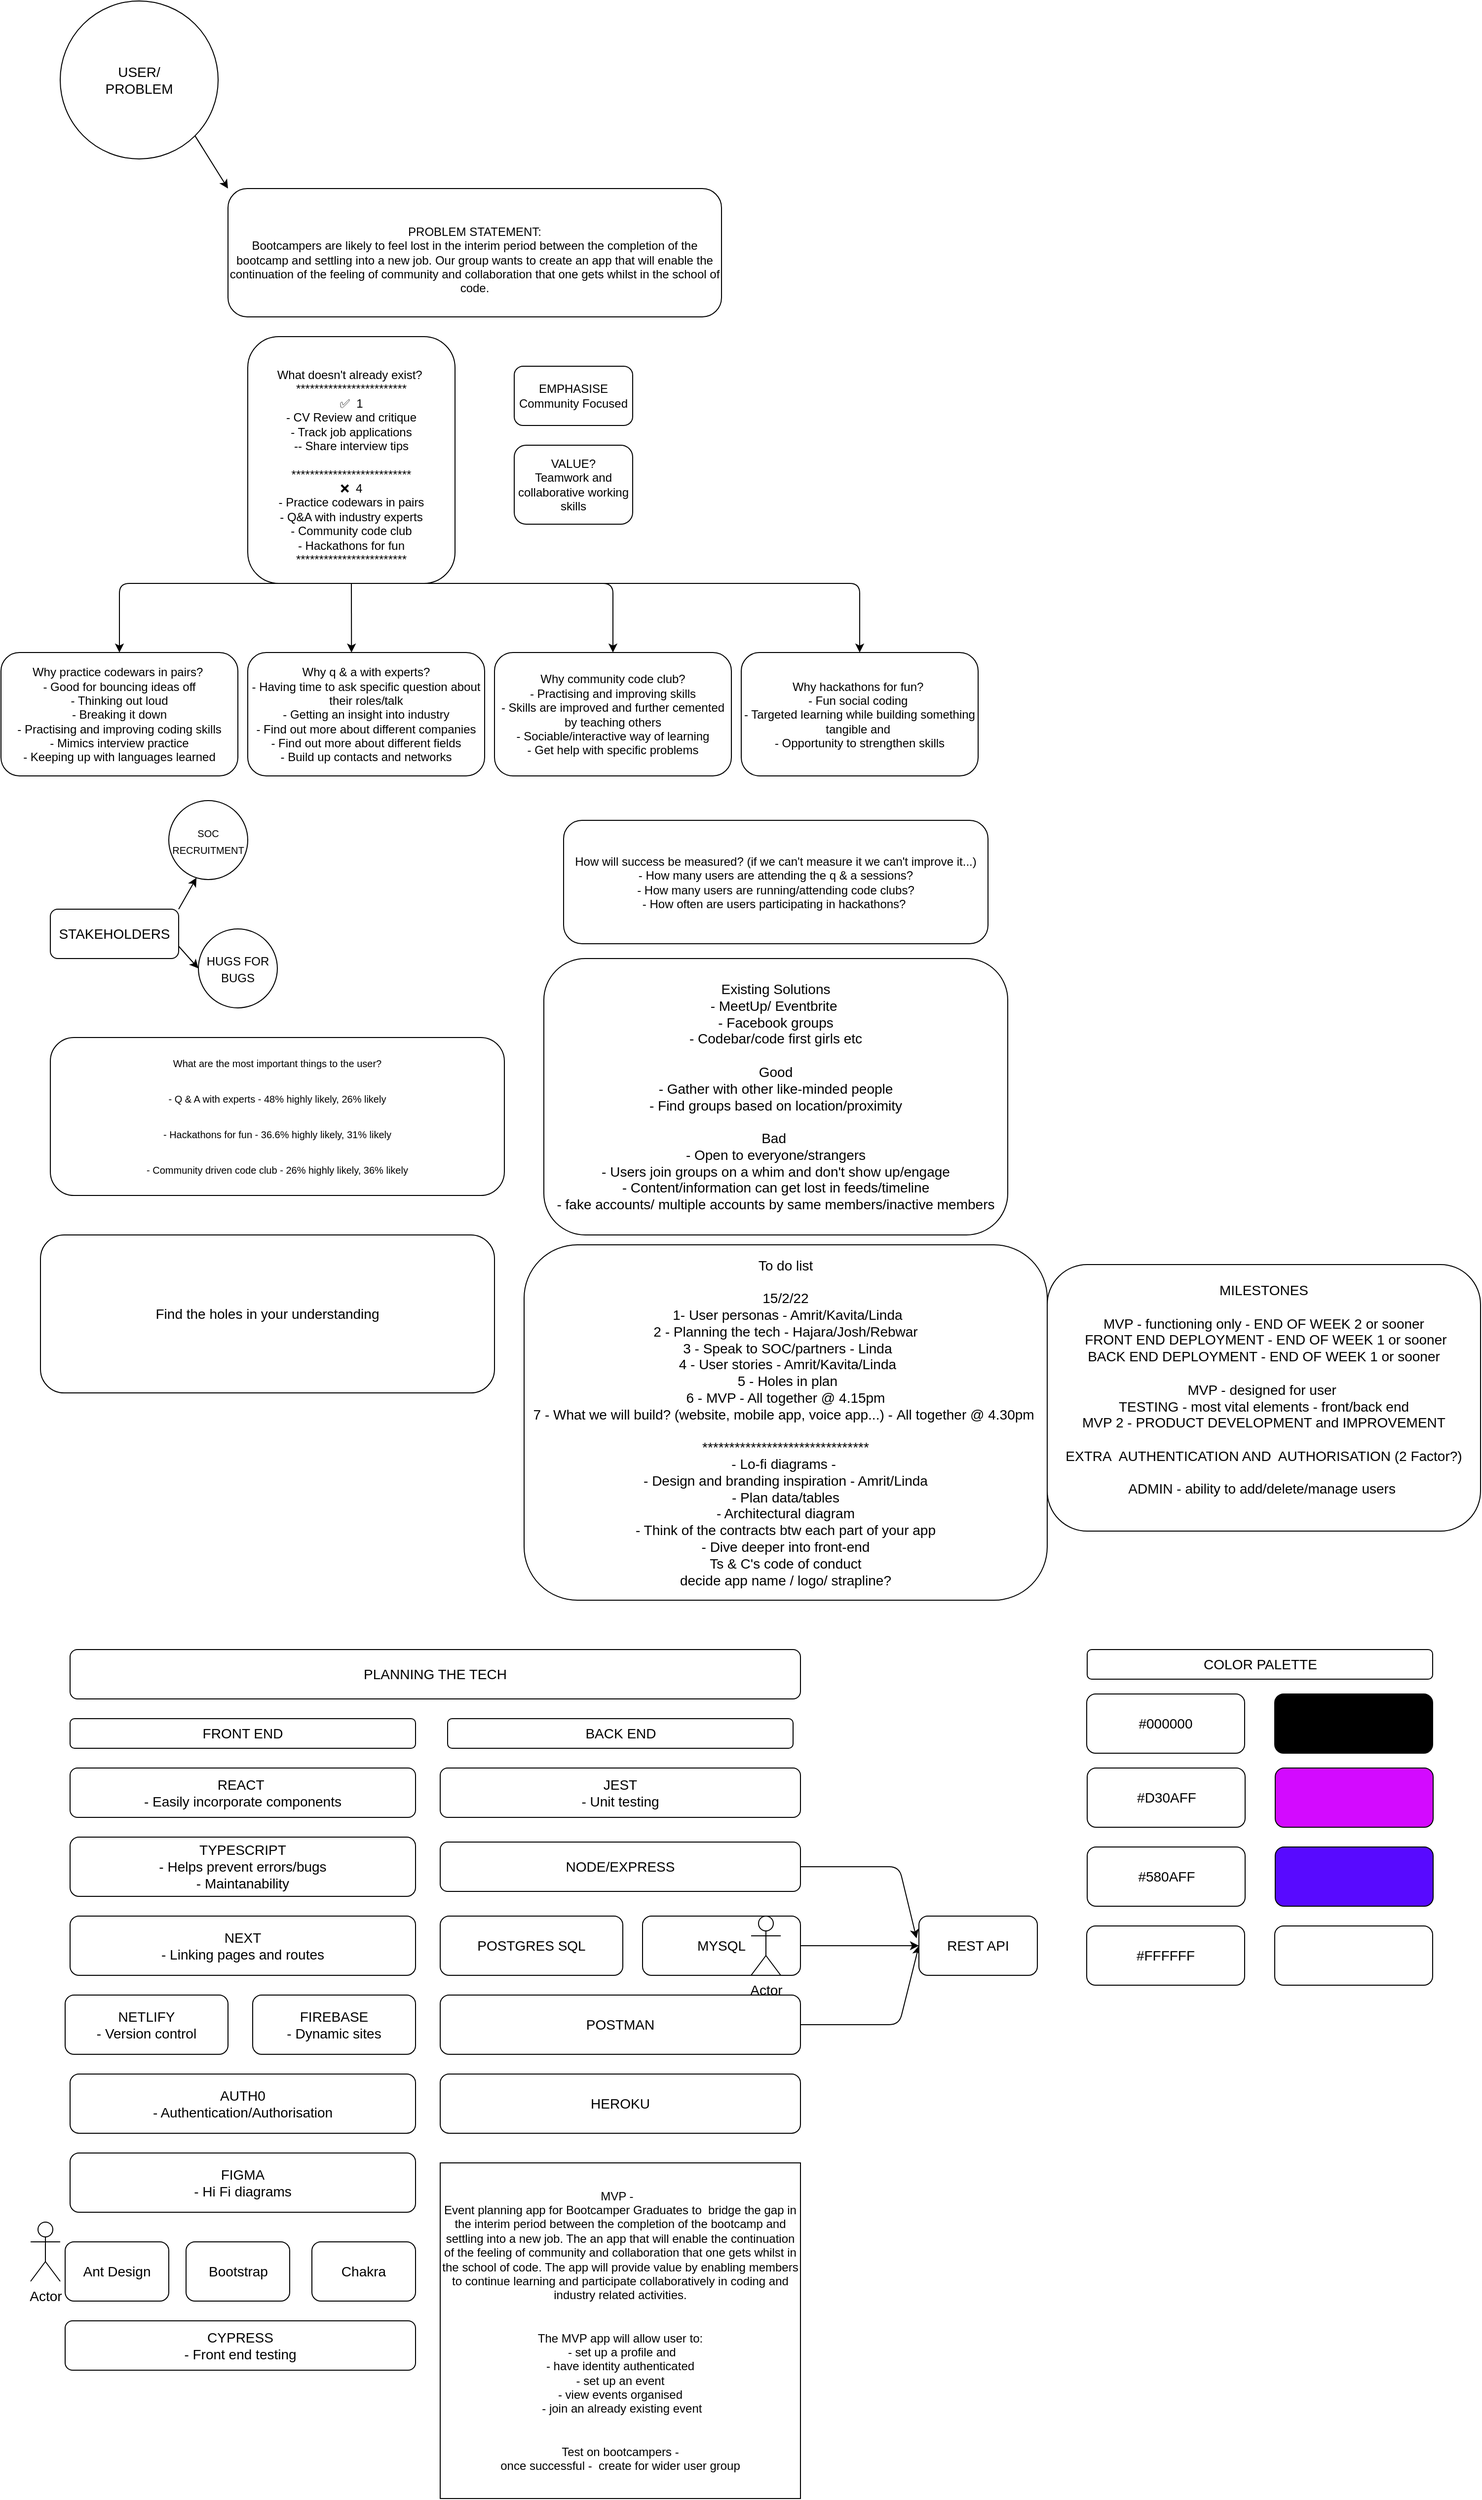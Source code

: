 <mxfile>
    <diagram id="tE0pKnJeG2X2ftlu6iPr" name="Page-1">
        <mxGraphModel dx="3060" dy="1927" grid="1" gridSize="10" guides="1" tooltips="1" connect="1" arrows="1" fold="1" page="1" pageScale="1" pageWidth="827" pageHeight="1169" math="0" shadow="0">
            <root>
                <mxCell id="0"/>
                <mxCell id="1" parent="0"/>
                <mxCell id="20" style="edgeStyle=none;html=1;exitX=1;exitY=1;exitDx=0;exitDy=0;entryX=0;entryY=0;entryDx=0;entryDy=0;fontSize=14;" parent="1" source="3" target="8" edge="1">
                    <mxGeometry relative="1" as="geometry"/>
                </mxCell>
                <mxCell id="3" value="&lt;font style=&quot;font-size: 14px&quot;&gt;USER/&lt;br&gt;PROBLEM&lt;/font&gt;" style="ellipse;whiteSpace=wrap;html=1;aspect=fixed;" parent="1" vertex="1">
                    <mxGeometry x="40" y="-70" width="160" height="160" as="geometry"/>
                </mxCell>
                <mxCell id="22" style="edgeStyle=none;html=1;exitX=0.75;exitY=1;exitDx=0;exitDy=0;entryX=0.5;entryY=0;entryDx=0;entryDy=0;fontSize=14;" parent="1" source="5" target="19" edge="1">
                    <mxGeometry relative="1" as="geometry">
                        <Array as="points">
                            <mxPoint x="850" y="520"/>
                        </Array>
                    </mxGeometry>
                </mxCell>
                <mxCell id="24" style="edgeStyle=none;html=1;exitX=0.5;exitY=1;exitDx=0;exitDy=0;entryX=0.438;entryY=0;entryDx=0;entryDy=0;entryPerimeter=0;fontSize=14;" parent="1" source="5" target="17" edge="1">
                    <mxGeometry relative="1" as="geometry"/>
                </mxCell>
                <mxCell id="25" style="edgeStyle=none;html=1;exitX=0.75;exitY=1;exitDx=0;exitDy=0;entryX=0.5;entryY=0;entryDx=0;entryDy=0;fontSize=14;" parent="1" source="5" target="18" edge="1">
                    <mxGeometry relative="1" as="geometry">
                        <Array as="points">
                            <mxPoint x="600" y="520"/>
                        </Array>
                    </mxGeometry>
                </mxCell>
                <mxCell id="26" style="edgeStyle=none;html=1;exitX=0.25;exitY=1;exitDx=0;exitDy=0;entryX=0.5;entryY=0;entryDx=0;entryDy=0;fontSize=14;" parent="1" source="5" target="16" edge="1">
                    <mxGeometry relative="1" as="geometry">
                        <Array as="points">
                            <mxPoint x="100" y="520"/>
                        </Array>
                    </mxGeometry>
                </mxCell>
                <mxCell id="5" value="&lt;br&gt;What doesn't already exist?&amp;nbsp;&lt;br&gt;************************&lt;br&gt;✅&amp;nbsp; 1&lt;br&gt;- CV Review and critique&lt;br&gt;- Track job applications&lt;br&gt;-- Share interview tips&lt;br&gt;&lt;br&gt;**************************&lt;br&gt;❌&amp;nbsp; 4&lt;br&gt;- Practice codewars in pairs&lt;br&gt;- Q&amp;amp;A with industry experts&lt;br&gt;- Community code club&lt;br&gt;- Hackathons for fun&lt;br&gt;************************" style="rounded=1;whiteSpace=wrap;html=1;" parent="1" vertex="1">
                    <mxGeometry x="230" y="270" width="210" height="250" as="geometry"/>
                </mxCell>
                <mxCell id="6" value="EMPHASISE&lt;br&gt;Community Focused" style="rounded=1;whiteSpace=wrap;html=1;" parent="1" vertex="1">
                    <mxGeometry x="500" y="300" width="120" height="60" as="geometry"/>
                </mxCell>
                <mxCell id="7" value="VALUE?&lt;br&gt;Teamwork and collaborative working skills" style="rounded=1;whiteSpace=wrap;html=1;" parent="1" vertex="1">
                    <mxGeometry x="500" y="380" width="120" height="80" as="geometry"/>
                </mxCell>
                <mxCell id="8" value="&lt;br&gt;&lt;span&gt;PROBLEM STATEMENT:&lt;/span&gt;&lt;br&gt;Bootcampers are likely to feel lost in the interim period between the completion of the bootcamp and settling into a new job. Our group wants to create an app that will enable the continuation of the feeling of community and collaboration that one gets whilst in the school of code." style="rounded=1;whiteSpace=wrap;html=1;" parent="1" vertex="1">
                    <mxGeometry x="210" y="120" width="500" height="130" as="geometry"/>
                </mxCell>
                <mxCell id="16" value="Why practice codewars in pairs?&amp;nbsp;&lt;br&gt;- Good for bouncing ideas off&lt;br&gt;- Thinking out loud&lt;br&gt;- Breaking it down&lt;br&gt;- Practising and improving coding skills&lt;br&gt;- Mimics interview practice&lt;br&gt;- Keeping up with languages learned" style="rounded=1;whiteSpace=wrap;html=1;" parent="1" vertex="1">
                    <mxGeometry x="-20" y="590" width="240" height="125" as="geometry"/>
                </mxCell>
                <mxCell id="17" value="Why q &amp;amp; a with experts?&lt;br&gt;- Having time to ask specific question about their roles/talk&lt;br&gt;- Getting an insight into industry&lt;br&gt;- Find out more about different companies&lt;br&gt;- Find out more about different fields&lt;br&gt;- Build up contacts and networks" style="rounded=1;whiteSpace=wrap;html=1;" parent="1" vertex="1">
                    <mxGeometry x="230" y="590" width="240" height="125" as="geometry"/>
                </mxCell>
                <mxCell id="18" value="Why community code club?&lt;br&gt;- Practising and improving skills&lt;br&gt;- Skills are improved and further cemented by teaching others&lt;br&gt;- Sociable/interactive way of learning&lt;br&gt;- Get help with specific problems" style="rounded=1;whiteSpace=wrap;html=1;" parent="1" vertex="1">
                    <mxGeometry x="480" y="590" width="240" height="125" as="geometry"/>
                </mxCell>
                <mxCell id="19" value="Why hackathons for fun?&amp;nbsp;&lt;br&gt;- Fun social coding&amp;nbsp;&lt;br&gt;- Targeted learning while building something tangible and&amp;nbsp;&lt;br&gt;- Opportunity to strengthen skills" style="rounded=1;whiteSpace=wrap;html=1;" parent="1" vertex="1">
                    <mxGeometry x="730" y="590" width="240" height="125" as="geometry"/>
                </mxCell>
                <mxCell id="31" style="edgeStyle=none;html=1;exitX=1;exitY=0;exitDx=0;exitDy=0;entryX=0.351;entryY=0.977;entryDx=0;entryDy=0;entryPerimeter=0;fontSize=14;" parent="1" source="27" target="28" edge="1">
                    <mxGeometry relative="1" as="geometry"/>
                </mxCell>
                <mxCell id="32" style="edgeStyle=none;html=1;exitX=1;exitY=0.75;exitDx=0;exitDy=0;entryX=0;entryY=0.5;entryDx=0;entryDy=0;fontSize=14;" parent="1" source="27" target="29" edge="1">
                    <mxGeometry relative="1" as="geometry"/>
                </mxCell>
                <mxCell id="27" value="STAKEHOLDERS" style="rounded=1;whiteSpace=wrap;html=1;fontSize=14;" parent="1" vertex="1">
                    <mxGeometry x="30" y="850" width="130" height="50" as="geometry"/>
                </mxCell>
                <mxCell id="28" value="&lt;font style=&quot;font-size: 10px&quot;&gt;SOC RECRUITMENT&lt;/font&gt;" style="ellipse;whiteSpace=wrap;html=1;aspect=fixed;fontSize=14;" parent="1" vertex="1">
                    <mxGeometry x="150" y="740" width="80" height="80" as="geometry"/>
                </mxCell>
                <mxCell id="29" value="&lt;font style=&quot;font-size: 12px&quot;&gt;HUGS FOR BUGS&lt;/font&gt;" style="ellipse;whiteSpace=wrap;html=1;aspect=fixed;fontSize=14;" parent="1" vertex="1">
                    <mxGeometry x="180" y="870" width="80" height="80" as="geometry"/>
                </mxCell>
                <mxCell id="34" value="How will success be measured? (if we can't measure it we can't improve it...)&lt;br&gt;- How many users are attending the q &amp;amp; a sessions?&lt;br&gt;- How many users are running/attending code clubs?&lt;br&gt;- How often are users participating in hackathons?&amp;nbsp;" style="rounded=1;whiteSpace=wrap;html=1;" parent="1" vertex="1">
                    <mxGeometry x="550" y="760" width="430" height="125" as="geometry"/>
                </mxCell>
                <mxCell id="35" value="Existing Solutions&lt;br&gt;- MeetUp/ Eventbrite&amp;nbsp;&lt;br&gt;- Facebook groups&lt;br&gt;- Codebar/code first girls etc&lt;br&gt;&lt;br&gt;Good&lt;br&gt;- Gather with other like-minded people&lt;br&gt;- Find groups based on location/proximity&lt;br&gt;&lt;br&gt;Bad&amp;nbsp;&lt;br&gt;- Open to everyone/strangers&lt;br&gt;- Users join groups on a whim and don't show up/engage&lt;br&gt;- Content/information can get lost in feeds/timeline&lt;br&gt;- fake accounts/ multiple accounts by same members/inactive members" style="rounded=1;whiteSpace=wrap;html=1;fontSize=14;" parent="1" vertex="1">
                    <mxGeometry x="530" y="900" width="470" height="280" as="geometry"/>
                </mxCell>
                <mxCell id="37" value="What are the most important things to the user?&lt;br&gt;&amp;nbsp;&lt;br&gt;&lt;br&gt;- Q &amp;amp; A with experts - 48% highly likely, 26% likely&lt;br&gt;&lt;br&gt;&lt;br&gt;- Hackathons for fun - 36.6% highly likely, 31% likely&lt;br&gt;&lt;br&gt;&lt;br&gt;- Community driven code club - 26% highly likely, 36% likely" style="rounded=1;whiteSpace=wrap;html=1;fontSize=10;" parent="1" vertex="1">
                    <mxGeometry x="30" y="980" width="460" height="160" as="geometry"/>
                </mxCell>
                <mxCell id="38" value="&lt;font style=&quot;font-size: 14px&quot;&gt;Find the holes in your understanding&lt;/font&gt;" style="rounded=1;whiteSpace=wrap;html=1;fontSize=10;" parent="1" vertex="1">
                    <mxGeometry x="20" y="1180" width="460" height="160" as="geometry"/>
                </mxCell>
                <mxCell id="39" value="To do list&lt;br&gt;&lt;br&gt;15/2/22&lt;br&gt;&amp;nbsp;1- User personas - Amrit/Kavita/Linda&lt;br&gt;2 - Planning the tech - Hajara/Josh/Rebwar&lt;br&gt;&amp;nbsp;3 - Speak to SOC/partners - Linda&lt;br&gt;&amp;nbsp;4 - User stories - Amrit/Kavita/Linda&lt;br&gt;&amp;nbsp;5 - Holes in plan&lt;br&gt;6 - MVP - All together @ 4.15pm&lt;br&gt;7 - What we will build? (website, mobile app, voice app...) -&amp;nbsp;All together @ 4.30pm&amp;nbsp;&lt;br&gt;&amp;nbsp;&lt;br&gt;*******************************&lt;br&gt;- Lo-fi diagrams -&amp;nbsp;&lt;br&gt;- Design and branding inspiration - Amrit/Linda&lt;br&gt;- Plan data/tables&lt;br&gt;- Architectural diagram&lt;br&gt;- Think of the contracts btw each part of your app&lt;br&gt;- Dive deeper into front-end&lt;br&gt;Ts &amp;amp; C's code of conduct&lt;br&gt;decide app name / logo/ strapline?" style="rounded=1;whiteSpace=wrap;html=1;fontSize=14;" parent="1" vertex="1">
                    <mxGeometry x="510" y="1190" width="530" height="360" as="geometry"/>
                </mxCell>
                <mxCell id="AnvaBn-kyIvDwreXPjd7-39" value="MVP -&amp;nbsp;&amp;nbsp;&lt;br&gt;Event planning app for Bootcamper Graduates to&amp;nbsp; bridge the gap in the interim period between the completion of the bootcamp and settling into a new job. The an app that will enable the continuation of the feeling of community and collaboration that one gets whilst in the school of code. The app will provide value by enabling members to continue learning and participate collaboratively in coding and industry related activities.&lt;br&gt;&lt;br&gt;&lt;br&gt;The MVP app will allow user to:&lt;br&gt;&amp;nbsp;- set up a profile and &lt;br&gt;- have identity authenticated &lt;br&gt;- set up an event&lt;br&gt;- view events organised&lt;br&gt;&amp;nbsp;- join an already existing event&lt;br&gt;&lt;br&gt;&lt;br&gt;Test on bootcampers - &lt;br&gt;once successful -&amp;nbsp; create for wider user group" style="whiteSpace=wrap;html=1;" vertex="1" parent="1">
                    <mxGeometry x="425" y="2120" width="365" height="340" as="geometry"/>
                </mxCell>
                <mxCell id="40" value="PLANNING THE TECH" style="rounded=1;whiteSpace=wrap;html=1;fontSize=14;" parent="1" vertex="1">
                    <mxGeometry x="50" y="1600" width="740" height="50" as="geometry"/>
                </mxCell>
                <mxCell id="41" value="FRONT END" style="rounded=1;whiteSpace=wrap;html=1;fontSize=14;" parent="1" vertex="1">
                    <mxGeometry x="50" y="1670" width="350" height="30" as="geometry"/>
                </mxCell>
                <mxCell id="42" value="BACK END" style="rounded=1;whiteSpace=wrap;html=1;fontSize=14;" parent="1" vertex="1">
                    <mxGeometry x="432.5" y="1670" width="350" height="30" as="geometry"/>
                </mxCell>
                <mxCell id="43" value="REACT&amp;nbsp;&lt;br&gt;- Easily incorporate components" style="rounded=1;whiteSpace=wrap;html=1;fontSize=14;" parent="1" vertex="1">
                    <mxGeometry x="50" y="1720" width="350" height="50" as="geometry"/>
                </mxCell>
                <mxCell id="44" value="TYPESCRIPT&lt;br&gt;- Helps prevent errors/bugs&lt;br&gt;- Maintanability" style="rounded=1;whiteSpace=wrap;html=1;fontSize=14;" parent="1" vertex="1">
                    <mxGeometry x="50" y="1790" width="350" height="60" as="geometry"/>
                </mxCell>
                <mxCell id="45" value="NEXT&lt;br&gt;- Linking pages and routes" style="rounded=1;whiteSpace=wrap;html=1;fontSize=14;" parent="1" vertex="1">
                    <mxGeometry x="50" y="1870" width="350" height="60" as="geometry"/>
                </mxCell>
                <mxCell id="46" value="NETLIFY&lt;br&gt;- Version control" style="rounded=1;whiteSpace=wrap;html=1;fontSize=14;" parent="1" vertex="1">
                    <mxGeometry x="45" y="1950" width="165" height="60" as="geometry"/>
                </mxCell>
                <mxCell id="47" value="FIREBASE&lt;br&gt;- Dynamic sites" style="rounded=1;whiteSpace=wrap;html=1;fontSize=14;" parent="1" vertex="1">
                    <mxGeometry x="235" y="1950" width="165" height="60" as="geometry"/>
                </mxCell>
                <mxCell id="48" value="AUTH0&lt;br&gt;- Authentication/Authorisation" style="rounded=1;whiteSpace=wrap;html=1;fontSize=14;" parent="1" vertex="1">
                    <mxGeometry x="50" y="2030" width="350" height="60" as="geometry"/>
                </mxCell>
                <mxCell id="49" value="FIGMA&lt;br&gt;- Hi Fi diagrams" style="rounded=1;whiteSpace=wrap;html=1;fontSize=14;" parent="1" vertex="1">
                    <mxGeometry x="50" y="2110" width="350" height="60" as="geometry"/>
                </mxCell>
                <mxCell id="50" value="Ant Design" style="rounded=1;whiteSpace=wrap;html=1;fontSize=14;" parent="1" vertex="1">
                    <mxGeometry x="45" y="2200" width="105" height="60" as="geometry"/>
                </mxCell>
                <mxCell id="52" value="Bootstrap" style="rounded=1;whiteSpace=wrap;html=1;fontSize=14;" parent="1" vertex="1">
                    <mxGeometry x="167.5" y="2200" width="105" height="60" as="geometry"/>
                </mxCell>
                <mxCell id="53" value="Chakra" style="rounded=1;whiteSpace=wrap;html=1;fontSize=14;" parent="1" vertex="1">
                    <mxGeometry x="295" y="2200" width="105" height="60" as="geometry"/>
                </mxCell>
                <mxCell id="54" value="JEST&lt;br&gt;- Unit testing" style="rounded=1;whiteSpace=wrap;html=1;fontSize=14;" parent="1" vertex="1">
                    <mxGeometry x="425" y="1720" width="365" height="50" as="geometry"/>
                </mxCell>
                <mxCell id="55" value="CYPRESS&lt;br&gt;- Front end testing" style="rounded=1;whiteSpace=wrap;html=1;fontSize=14;" parent="1" vertex="1">
                    <mxGeometry x="45" y="2280" width="355" height="50" as="geometry"/>
                </mxCell>
                <mxCell id="64" style="edgeStyle=none;html=1;exitX=1;exitY=0.5;exitDx=0;exitDy=0;fontSize=14;entryX=-0.02;entryY=0.375;entryDx=0;entryDy=0;entryPerimeter=0;" parent="1" source="56" target="61" edge="1">
                    <mxGeometry relative="1" as="geometry">
                        <mxPoint x="890" y="1900" as="targetPoint"/>
                        <Array as="points">
                            <mxPoint x="890" y="1820"/>
                        </Array>
                    </mxGeometry>
                </mxCell>
                <mxCell id="56" value="NODE/EXPRESS" style="rounded=1;whiteSpace=wrap;html=1;fontSize=14;" parent="1" vertex="1">
                    <mxGeometry x="425" y="1795" width="365" height="50" as="geometry"/>
                </mxCell>
                <mxCell id="57" value="POSTGRES SQL" style="rounded=1;whiteSpace=wrap;html=1;fontSize=14;" parent="1" vertex="1">
                    <mxGeometry x="425" y="1870" width="185" height="60" as="geometry"/>
                </mxCell>
                <mxCell id="65" style="edgeStyle=none;html=1;exitX=1;exitY=0.5;exitDx=0;exitDy=0;fontSize=14;entryX=0;entryY=0.5;entryDx=0;entryDy=0;" parent="1" source="58" target="61" edge="1">
                    <mxGeometry relative="1" as="geometry">
                        <mxPoint x="890" y="1900" as="targetPoint"/>
                    </mxGeometry>
                </mxCell>
                <mxCell id="58" value="MYSQL" style="rounded=1;whiteSpace=wrap;html=1;fontSize=14;" parent="1" vertex="1">
                    <mxGeometry x="630" y="1870" width="160" height="60" as="geometry"/>
                </mxCell>
                <mxCell id="67" style="edgeStyle=none;html=1;exitX=1;exitY=0.5;exitDx=0;exitDy=0;fontSize=14;" parent="1" source="59" edge="1">
                    <mxGeometry relative="1" as="geometry">
                        <mxPoint x="910" y="1900" as="targetPoint"/>
                        <Array as="points">
                            <mxPoint x="890" y="1980"/>
                        </Array>
                    </mxGeometry>
                </mxCell>
                <mxCell id="59" value="POSTMAN" style="rounded=1;whiteSpace=wrap;html=1;fontSize=14;" parent="1" vertex="1">
                    <mxGeometry x="425" y="1950" width="365" height="60" as="geometry"/>
                </mxCell>
                <mxCell id="60" value="HEROKU" style="rounded=1;whiteSpace=wrap;html=1;fontSize=14;" parent="1" vertex="1">
                    <mxGeometry x="425" y="2030" width="365" height="60" as="geometry"/>
                </mxCell>
                <mxCell id="61" value="REST API" style="rounded=1;whiteSpace=wrap;html=1;fontSize=14;" parent="1" vertex="1">
                    <mxGeometry x="910" y="1870" width="120" height="60" as="geometry"/>
                </mxCell>
                <mxCell id="70" value="Actor" style="shape=umlActor;verticalLabelPosition=bottom;verticalAlign=top;html=1;outlineConnect=0;fontSize=14;" parent="1" vertex="1">
                    <mxGeometry x="10" y="2180" width="30" height="60" as="geometry"/>
                </mxCell>
                <mxCell id="72" value="Actor" style="shape=umlActor;verticalLabelPosition=bottom;verticalAlign=top;html=1;outlineConnect=0;fontSize=14;" parent="1" vertex="1">
                    <mxGeometry x="740" y="1870" width="30" height="60" as="geometry"/>
                </mxCell>
                <mxCell id="76" value="MILESTONES&lt;br&gt;&lt;br&gt;MVP - functioning only - END OF WEEK 2 or sooner&lt;br&gt;&amp;nbsp;FRONT END DEPLOYMENT - END OF WEEK 1 or sooner&lt;br&gt;BACK END DEPLOYMENT - END OF WEEK 1 or sooner&lt;br&gt;&lt;br&gt;MVP - designed for user&amp;nbsp;&lt;br&gt;TESTING - most vital elements - front/back end&lt;br&gt;MVP 2 - PRODUCT DEVELOPMENT and IMPROVEMENT&lt;br&gt;&lt;br&gt;EXTRA&amp;nbsp; AUTHENTICATION AND&amp;nbsp; AUTHORISATION (2 Factor?)&lt;br&gt;&lt;br&gt;ADMIN - ability to add/delete/manage users&amp;nbsp;&lt;br&gt;&lt;br&gt;" style="rounded=1;whiteSpace=wrap;html=1;fontSize=14;" parent="1" vertex="1">
                    <mxGeometry x="1040" y="1210" width="439" height="270" as="geometry"/>
                </mxCell>
                <mxCell id="77" value="COLOR PALETTE" style="rounded=1;whiteSpace=wrap;html=1;fontSize=14;" vertex="1" parent="1">
                    <mxGeometry x="1080.5" y="1600" width="350" height="30" as="geometry"/>
                </mxCell>
                <mxCell id="78" value="#000000" style="rounded=1;whiteSpace=wrap;html=1;fontSize=14;" vertex="1" parent="1">
                    <mxGeometry x="1080" y="1645" width="160" height="60" as="geometry"/>
                </mxCell>
                <mxCell id="79" value="" style="rounded=1;whiteSpace=wrap;html=1;fontSize=14;fillColor=#000000;" vertex="1" parent="1">
                    <mxGeometry x="1270.5" y="1645" width="160" height="60" as="geometry"/>
                </mxCell>
                <mxCell id="80" value="" style="rounded=1;whiteSpace=wrap;html=1;fontSize=14;fillColor=#D30AFF;" vertex="1" parent="1">
                    <mxGeometry x="1271" y="1720" width="160" height="60" as="geometry"/>
                </mxCell>
                <mxCell id="81" value="#D30AFF" style="rounded=1;whiteSpace=wrap;html=1;fontSize=14;" vertex="1" parent="1">
                    <mxGeometry x="1080.5" y="1720" width="160" height="60" as="geometry"/>
                </mxCell>
                <mxCell id="82" value="" style="rounded=1;whiteSpace=wrap;html=1;fontSize=14;fillColor=#580AFF;" vertex="1" parent="1">
                    <mxGeometry x="1271" y="1800" width="160" height="60" as="geometry"/>
                </mxCell>
                <mxCell id="83" value="#580AFF" style="rounded=1;whiteSpace=wrap;html=1;fontSize=14;" vertex="1" parent="1">
                    <mxGeometry x="1080.5" y="1800" width="160" height="60" as="geometry"/>
                </mxCell>
                <mxCell id="84" value="" style="rounded=1;whiteSpace=wrap;html=1;fontSize=14;" vertex="1" parent="1">
                    <mxGeometry x="1270.5" y="1880" width="160" height="60" as="geometry"/>
                </mxCell>
                <mxCell id="85" value="#FFFFFF" style="rounded=1;whiteSpace=wrap;html=1;fontSize=14;" vertex="1" parent="1">
                    <mxGeometry x="1080" y="1880" width="160" height="60" as="geometry"/>
                </mxCell>
            </root>
        </mxGraphModel>
    </diagram>
</mxfile>